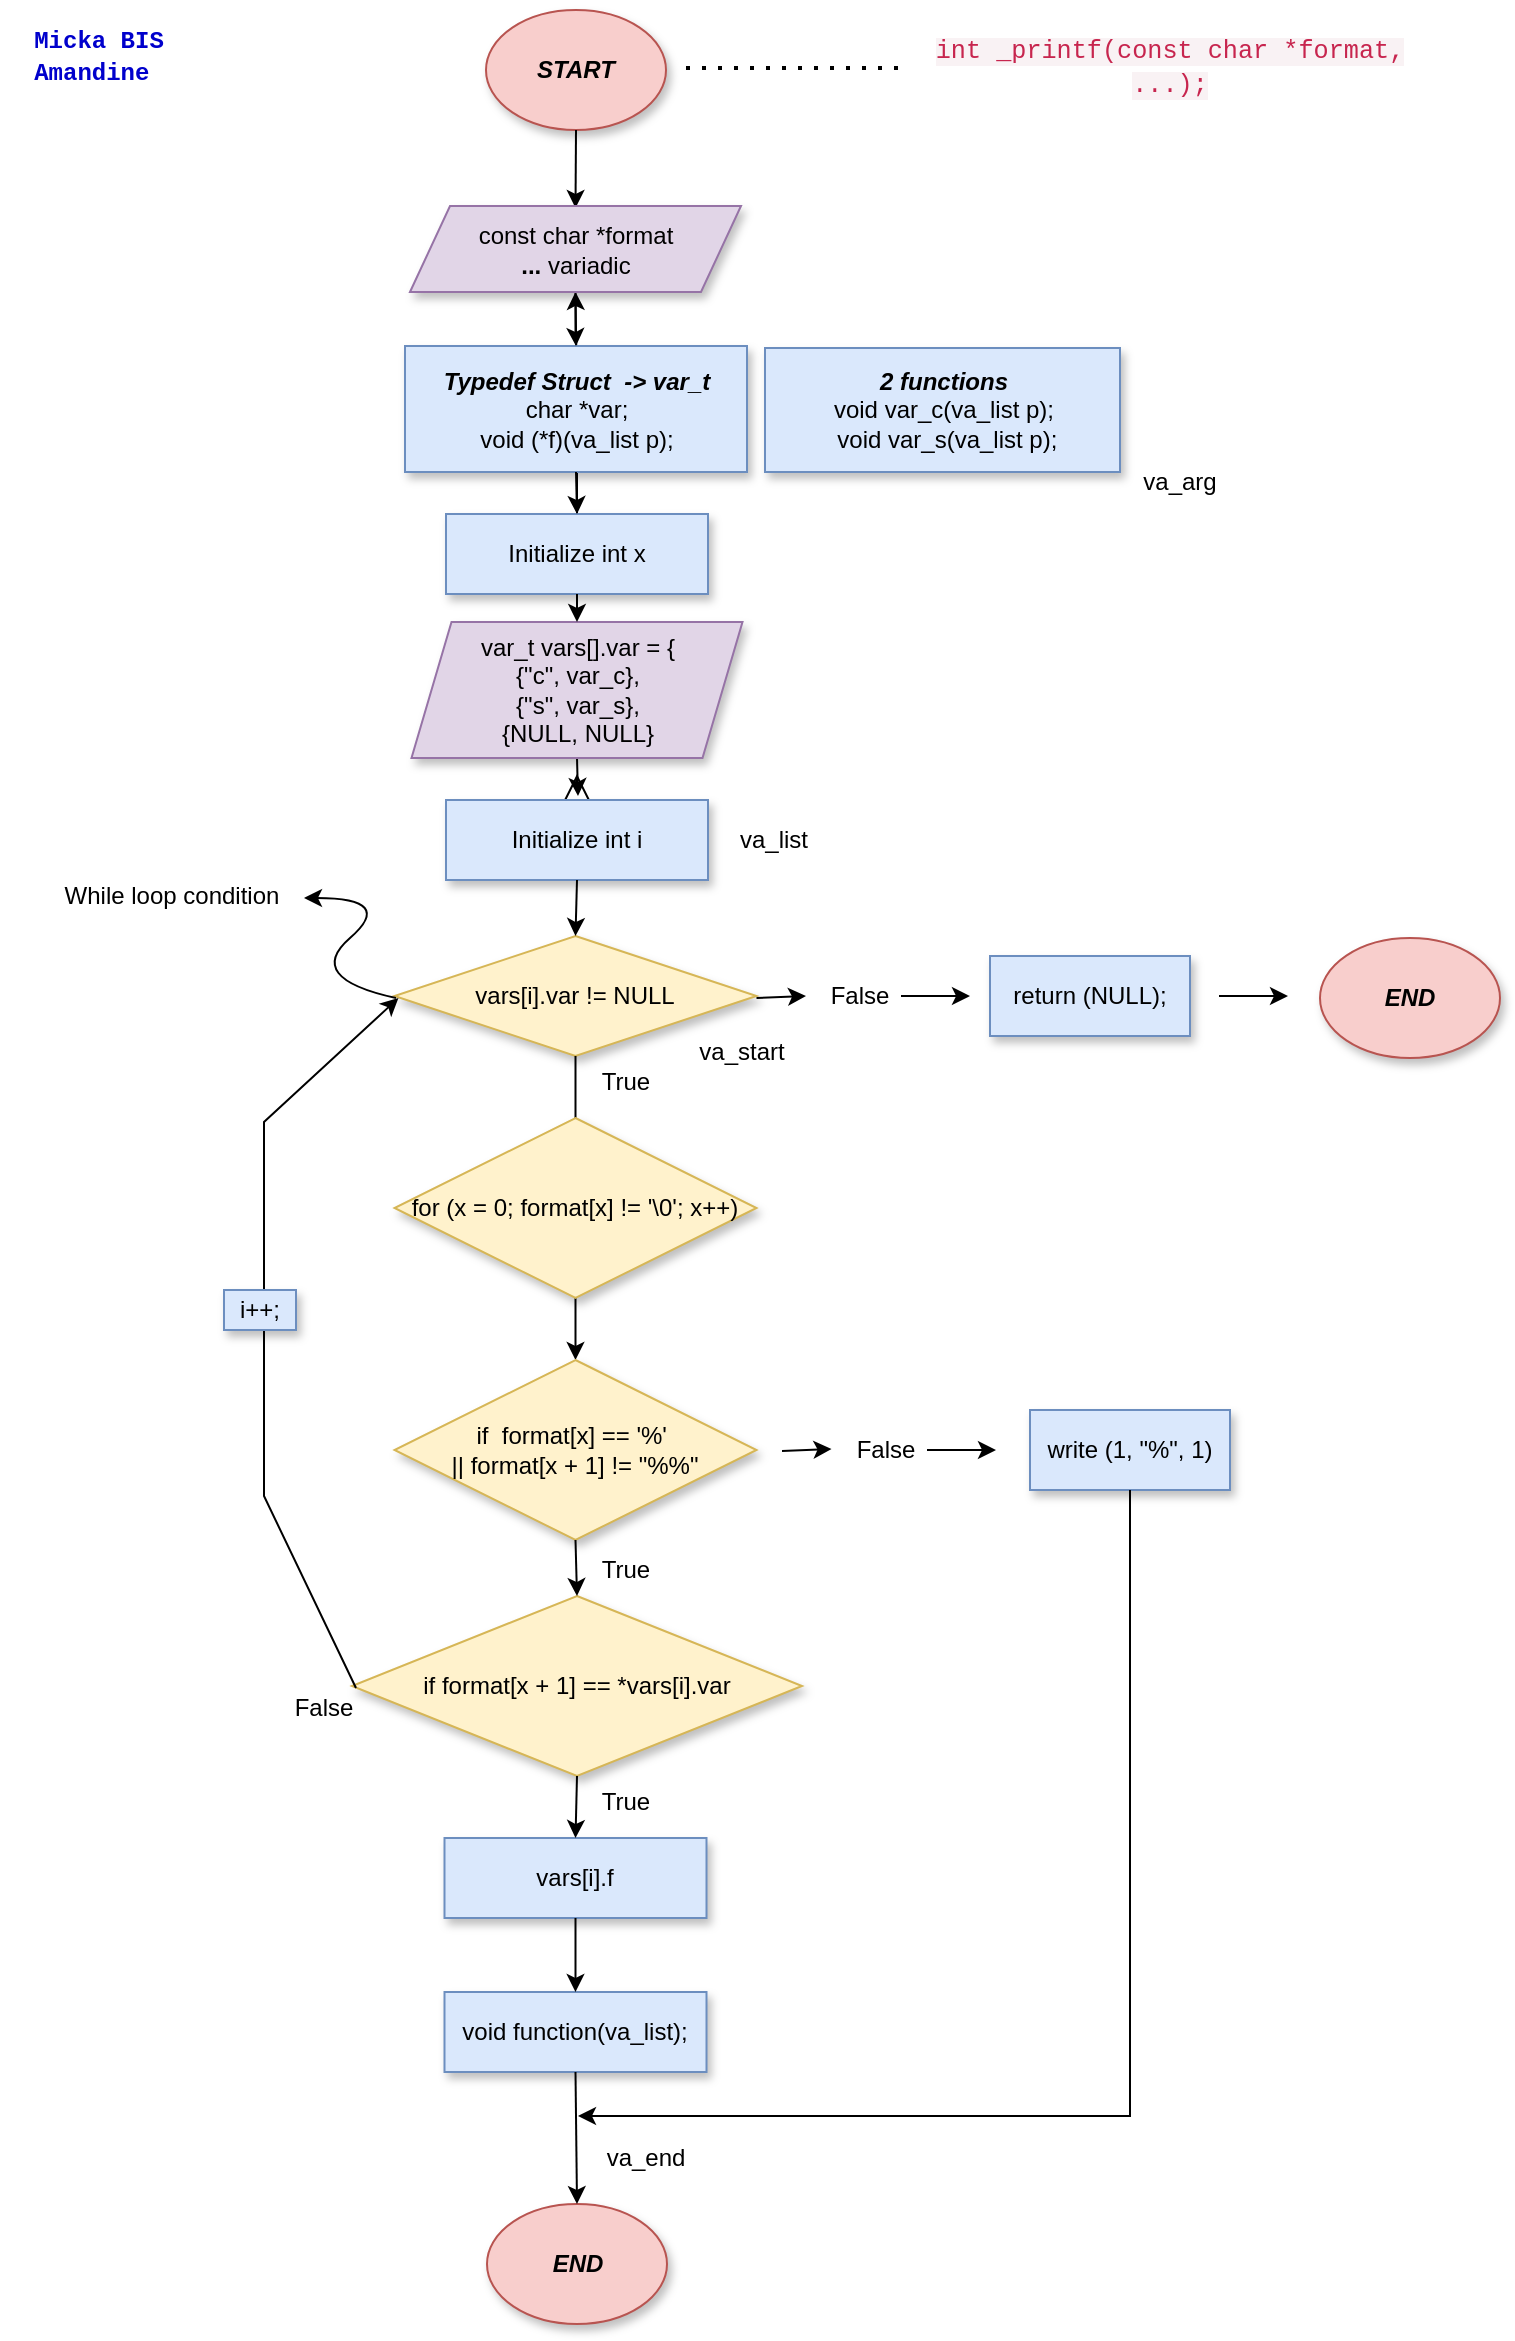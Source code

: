 <mxfile version="20.5.3" type="github">
  <diagram id="WwB0yrFr8-9Pms-kcAjm" name="Page-1">
    <mxGraphModel dx="985" dy="915" grid="1" gridSize="10" guides="1" tooltips="1" connect="1" arrows="1" fold="1" page="1" pageScale="1" pageWidth="827" pageHeight="1169" background="#FFFFFF" math="0" shadow="0">
      <root>
        <mxCell id="0" />
        <mxCell id="1" parent="0" />
        <mxCell id="0lwGLxjgXCkEdpAq0Iga-1" value="&lt;b&gt;&lt;i&gt;START&lt;/i&gt;&lt;/b&gt;" style="ellipse;whiteSpace=wrap;html=1;shadow=1;fillColor=#f8cecc;strokeColor=#b85450;" parent="1" vertex="1">
          <mxGeometry x="270" y="4" width="90" height="60" as="geometry" />
        </mxCell>
        <mxCell id="0lwGLxjgXCkEdpAq0Iga-3" value="&lt;b&gt;&lt;i&gt;2 functions&lt;br&gt;&lt;/i&gt;&lt;/b&gt;&lt;div&gt;void var_c(va_list p);&lt;/div&gt;&lt;div&gt;&amp;nbsp;void var_s(va_list p);&lt;/div&gt;" style="rounded=0;whiteSpace=wrap;html=1;shadow=1;fillColor=#dae8fc;strokeColor=#6c8ebf;" parent="1" vertex="1">
          <mxGeometry x="409.5" y="173" width="177.5" height="62" as="geometry" />
        </mxCell>
        <mxCell id="V_6u6V82JO12Ez0jBgW_-1" value="" style="edgeStyle=none;curved=1;rounded=0;orthogonalLoop=1;jettySize=auto;html=1;fontSize=12;endArrow=open;startSize=14;endSize=14;sourcePerimeterSpacing=8;targetPerimeterSpacing=8;" edge="1" parent="1" source="0lwGLxjgXCkEdpAq0Iga-11" target="0lwGLxjgXCkEdpAq0Iga-96">
          <mxGeometry relative="1" as="geometry" />
        </mxCell>
        <mxCell id="0lwGLxjgXCkEdpAq0Iga-11" value="Initialize int i" style="rounded=0;whiteSpace=wrap;html=1;shadow=1;strokeWidth=1;fillColor=#dae8fc;strokeColor=#6c8ebf;" parent="1" vertex="1">
          <mxGeometry x="250" y="399" width="131" height="40" as="geometry" />
        </mxCell>
        <mxCell id="0lwGLxjgXCkEdpAq0Iga-12" value="vars[i].var != NULL" style="rhombus;whiteSpace=wrap;html=1;shadow=1;strokeWidth=1;fillColor=#fff2cc;strokeColor=#d6b656;" parent="1" vertex="1">
          <mxGeometry x="224.25" y="467" width="181" height="60" as="geometry" />
        </mxCell>
        <mxCell id="0lwGLxjgXCkEdpAq0Iga-13" value="" style="curved=1;endArrow=classic;html=1;rounded=0;" parent="1" edge="1">
          <mxGeometry width="50" height="50" relative="1" as="geometry">
            <mxPoint x="225" y="498" as="sourcePoint" />
            <mxPoint x="179" y="448" as="targetPoint" />
            <Array as="points">
              <mxPoint x="179" y="488" />
              <mxPoint x="225" y="448" />
            </Array>
          </mxGeometry>
        </mxCell>
        <mxCell id="0lwGLxjgXCkEdpAq0Iga-14" value="While loop condition" style="text;html=1;strokeColor=none;fillColor=none;align=center;verticalAlign=middle;whiteSpace=wrap;rounded=0;shadow=0;strokeWidth=1;" parent="1" vertex="1">
          <mxGeometry x="53" y="432" width="120" height="30" as="geometry" />
        </mxCell>
        <mxCell id="0lwGLxjgXCkEdpAq0Iga-15" value="" style="endArrow=classic;html=1;rounded=0;exitX=1;exitY=0.5;exitDx=0;exitDy=0;" parent="1" edge="1">
          <mxGeometry width="50" height="50" relative="1" as="geometry">
            <mxPoint x="405.25" y="498" as="sourcePoint" />
            <mxPoint x="430" y="497" as="targetPoint" />
          </mxGeometry>
        </mxCell>
        <mxCell id="0lwGLxjgXCkEdpAq0Iga-16" value="False" style="text;html=1;strokeColor=none;fillColor=none;align=center;verticalAlign=middle;whiteSpace=wrap;rounded=0;shadow=0;strokeWidth=1;" parent="1" vertex="1">
          <mxGeometry x="437" y="482" width="40" height="30" as="geometry" />
        </mxCell>
        <mxCell id="0lwGLxjgXCkEdpAq0Iga-18" value="" style="endArrow=classic;html=1;rounded=0;exitX=1;exitY=0.5;exitDx=0;exitDy=0;" parent="1" edge="1">
          <mxGeometry width="50" height="50" relative="1" as="geometry">
            <mxPoint x="477.5" y="497" as="sourcePoint" />
            <mxPoint x="512" y="497" as="targetPoint" />
          </mxGeometry>
        </mxCell>
        <mxCell id="0lwGLxjgXCkEdpAq0Iga-19" value="return (NULL);" style="rounded=0;whiteSpace=wrap;html=1;shadow=1;strokeWidth=1;fillColor=#dae8fc;strokeColor=#6c8ebf;" parent="1" vertex="1">
          <mxGeometry x="522" y="477" width="100" height="40" as="geometry" />
        </mxCell>
        <mxCell id="0lwGLxjgXCkEdpAq0Iga-21" value="" style="endArrow=classic;html=1;rounded=0;exitX=1;exitY=0.5;exitDx=0;exitDy=0;" parent="1" edge="1">
          <mxGeometry width="50" height="50" relative="1" as="geometry">
            <mxPoint x="636.5" y="497" as="sourcePoint" />
            <mxPoint x="671" y="497" as="targetPoint" />
          </mxGeometry>
        </mxCell>
        <mxCell id="0lwGLxjgXCkEdpAq0Iga-22" value="&lt;b&gt;&lt;i&gt;END&lt;/i&gt;&lt;/b&gt;" style="ellipse;whiteSpace=wrap;html=1;shadow=1;fillColor=#f8cecc;strokeColor=#b85450;" parent="1" vertex="1">
          <mxGeometry x="687" y="468" width="90" height="60" as="geometry" />
        </mxCell>
        <mxCell id="0lwGLxjgXCkEdpAq0Iga-26" value="" style="endArrow=classic;html=1;rounded=0;exitX=0.5;exitY=1;exitDx=0;exitDy=0;entryX=0.5;entryY=0;entryDx=0;entryDy=0;" parent="1" source="0lwGLxjgXCkEdpAq0Iga-1" edge="1">
          <mxGeometry width="50" height="50" relative="1" as="geometry">
            <mxPoint x="357" y="243" as="sourcePoint" />
            <mxPoint x="314.75" y="103" as="targetPoint" />
          </mxGeometry>
        </mxCell>
        <mxCell id="0lwGLxjgXCkEdpAq0Iga-30" value="if format[x + 1] == *vars[i].var" style="rhombus;whiteSpace=wrap;html=1;shadow=1;strokeWidth=1;fillColor=#fff2cc;strokeColor=#d6b656;" parent="1" vertex="1">
          <mxGeometry x="203" y="797" width="225" height="90" as="geometry" />
        </mxCell>
        <mxCell id="0lwGLxjgXCkEdpAq0Iga-31" value="" style="endArrow=classic;html=1;rounded=0;exitX=0.5;exitY=1;exitDx=0;exitDy=0;entryX=0.5;entryY=0;entryDx=0;entryDy=0;" parent="1" source="0lwGLxjgXCkEdpAq0Iga-12" target="0lwGLxjgXCkEdpAq0Iga-51" edge="1">
          <mxGeometry width="50" height="50" relative="1" as="geometry">
            <mxPoint x="314.75" y="681" as="sourcePoint" />
            <mxPoint x="367" y="672" as="targetPoint" />
          </mxGeometry>
        </mxCell>
        <mxCell id="0lwGLxjgXCkEdpAq0Iga-32" value="" style="endArrow=classic;html=1;rounded=0;exitX=0;exitY=0.5;exitDx=0;exitDy=0;entryX=0;entryY=0.5;entryDx=0;entryDy=0;" parent="1" edge="1">
          <mxGeometry width="50" height="50" relative="1" as="geometry">
            <mxPoint x="205" y="843" as="sourcePoint" />
            <mxPoint x="226.25" y="498" as="targetPoint" />
            <Array as="points">
              <mxPoint x="159" y="747" />
              <mxPoint x="159" y="560" />
            </Array>
          </mxGeometry>
        </mxCell>
        <mxCell id="0lwGLxjgXCkEdpAq0Iga-33" value="True" style="text;html=1;strokeColor=none;fillColor=none;align=center;verticalAlign=middle;whiteSpace=wrap;rounded=0;shadow=0;strokeWidth=1;" parent="1" vertex="1">
          <mxGeometry x="320" y="769" width="40" height="30" as="geometry" />
        </mxCell>
        <mxCell id="0lwGLxjgXCkEdpAq0Iga-34" value="False" style="text;html=1;strokeColor=none;fillColor=none;align=center;verticalAlign=middle;whiteSpace=wrap;rounded=0;shadow=0;strokeWidth=1;" parent="1" vertex="1">
          <mxGeometry x="169" y="838" width="40" height="30" as="geometry" />
        </mxCell>
        <mxCell id="0lwGLxjgXCkEdpAq0Iga-35" value="i++;" style="rounded=0;whiteSpace=wrap;html=1;shadow=1;strokeWidth=1;fillColor=#dae8fc;strokeColor=#6c8ebf;" parent="1" vertex="1">
          <mxGeometry x="139" y="644" width="36" height="20" as="geometry" />
        </mxCell>
        <mxCell id="0lwGLxjgXCkEdpAq0Iga-38" value="True" style="text;html=1;strokeColor=none;fillColor=none;align=center;verticalAlign=middle;whiteSpace=wrap;rounded=0;shadow=0;strokeWidth=1;" parent="1" vertex="1">
          <mxGeometry x="320" y="885" width="40" height="30" as="geometry" />
        </mxCell>
        <mxCell id="0lwGLxjgXCkEdpAq0Iga-40" value="vars[i].f" style="rounded=0;whiteSpace=wrap;html=1;shadow=1;strokeWidth=1;fillColor=#dae8fc;strokeColor=#6c8ebf;" parent="1" vertex="1">
          <mxGeometry x="249.25" y="918" width="131" height="40" as="geometry" />
        </mxCell>
        <mxCell id="0lwGLxjgXCkEdpAq0Iga-41" value="void function(va_list);" style="rounded=0;whiteSpace=wrap;html=1;shadow=1;strokeWidth=1;fillColor=#dae8fc;strokeColor=#6c8ebf;" parent="1" vertex="1">
          <mxGeometry x="249.25" y="995" width="131" height="40" as="geometry" />
        </mxCell>
        <mxCell id="0lwGLxjgXCkEdpAq0Iga-42" value="" style="endArrow=classic;html=1;rounded=0;exitX=0.5;exitY=1;exitDx=0;exitDy=0;entryX=0.5;entryY=0;entryDx=0;entryDy=0;" parent="1" source="0lwGLxjgXCkEdpAq0Iga-30" target="0lwGLxjgXCkEdpAq0Iga-40" edge="1">
          <mxGeometry width="50" height="50" relative="1" as="geometry">
            <mxPoint x="315.5" y="898" as="sourcePoint" />
            <mxPoint x="407" y="839" as="targetPoint" />
          </mxGeometry>
        </mxCell>
        <mxCell id="0lwGLxjgXCkEdpAq0Iga-43" value="" style="endArrow=classic;html=1;rounded=0;exitX=0.5;exitY=1;exitDx=0;exitDy=0;entryX=0.5;entryY=0;entryDx=0;entryDy=0;" parent="1" source="0lwGLxjgXCkEdpAq0Iga-40" target="0lwGLxjgXCkEdpAq0Iga-41" edge="1">
          <mxGeometry width="50" height="50" relative="1" as="geometry">
            <mxPoint x="315.5" y="973" as="sourcePoint" />
            <mxPoint x="387" y="979" as="targetPoint" />
          </mxGeometry>
        </mxCell>
        <mxCell id="0lwGLxjgXCkEdpAq0Iga-44" value="&lt;b&gt;&lt;i&gt;END&lt;/i&gt;&lt;/b&gt;" style="ellipse;whiteSpace=wrap;html=1;shadow=1;fillColor=#f8cecc;strokeColor=#b85450;" parent="1" vertex="1">
          <mxGeometry x="270.5" y="1101" width="90" height="60" as="geometry" />
        </mxCell>
        <mxCell id="0lwGLxjgXCkEdpAq0Iga-45" value="" style="endArrow=classic;html=1;rounded=0;exitX=0.5;exitY=1;exitDx=0;exitDy=0;entryX=0.5;entryY=0;entryDx=0;entryDy=0;" parent="1" source="0lwGLxjgXCkEdpAq0Iga-41" target="0lwGLxjgXCkEdpAq0Iga-44" edge="1">
          <mxGeometry width="50" height="50" relative="1" as="geometry">
            <mxPoint x="324.75" y="968" as="sourcePoint" />
            <mxPoint x="324.75" y="1005" as="targetPoint" />
          </mxGeometry>
        </mxCell>
        <mxCell id="0lwGLxjgXCkEdpAq0Iga-51" value="if&amp;nbsp; format[x] == &#39;%&#39;&amp;nbsp;&lt;br&gt;|| format[x + 1]&amp;nbsp;!= &quot;%%&quot;" style="rhombus;whiteSpace=wrap;html=1;shadow=1;strokeWidth=1;fillColor=#fff2cc;strokeColor=#d6b656;" parent="1" vertex="1">
          <mxGeometry x="224.25" y="679" width="181" height="90" as="geometry" />
        </mxCell>
        <mxCell id="0lwGLxjgXCkEdpAq0Iga-52" value="" style="endArrow=classic;html=1;rounded=0;exitX=0.5;exitY=1;exitDx=0;exitDy=0;" parent="1" source="0lwGLxjgXCkEdpAq0Iga-96" edge="1">
          <mxGeometry width="50" height="50" relative="1" as="geometry">
            <mxPoint x="510" y="320" as="sourcePoint" />
            <mxPoint x="316" y="397" as="targetPoint" />
          </mxGeometry>
        </mxCell>
        <mxCell id="0lwGLxjgXCkEdpAq0Iga-99" value="" style="edgeStyle=orthogonalEdgeStyle;rounded=0;orthogonalLoop=1;jettySize=auto;html=1;fontFamily=Courier New;fontColor=#0000CC;" parent="1" source="0lwGLxjgXCkEdpAq0Iga-53" target="0lwGLxjgXCkEdpAq0Iga-63" edge="1">
          <mxGeometry relative="1" as="geometry" />
        </mxCell>
        <mxCell id="0lwGLxjgXCkEdpAq0Iga-53" value="Initialize int x" style="rounded=0;whiteSpace=wrap;html=1;shadow=1;strokeWidth=1;fillColor=#dae8fc;strokeColor=#6c8ebf;" parent="1" vertex="1">
          <mxGeometry x="250" y="256" width="131" height="40" as="geometry" />
        </mxCell>
        <mxCell id="0lwGLxjgXCkEdpAq0Iga-60" value="" style="endArrow=none;dashed=1;html=1;dashPattern=1 3;strokeWidth=2;rounded=0;" parent="1" edge="1">
          <mxGeometry width="50" height="50" relative="1" as="geometry">
            <mxPoint x="370" y="33" as="sourcePoint" />
            <mxPoint x="480" y="33" as="targetPoint" />
          </mxGeometry>
        </mxCell>
        <mxCell id="0lwGLxjgXCkEdpAq0Iga-61" value="&lt;span style=&quot;color: rgb(199, 37, 78); font-family: Menlo, Monaco, Consolas, &amp;quot;Courier New&amp;quot;, monospace; font-size: 12.6px; text-align: left; background-color: rgb(249, 242, 244);&quot;&gt;int _printf(const char *format, ...);&lt;/span&gt;" style="text;html=1;strokeColor=none;fillColor=none;align=center;verticalAlign=middle;whiteSpace=wrap;rounded=0;shadow=1;strokeWidth=1;" parent="1" vertex="1">
          <mxGeometry x="477" y="18" width="270" height="30" as="geometry" />
        </mxCell>
        <mxCell id="0lwGLxjgXCkEdpAq0Iga-62" value="&lt;b&gt;&lt;i&gt;Typedef Struct&amp;nbsp; -&amp;gt; var_t&lt;/i&gt;&lt;/b&gt;&lt;br&gt;char *var;&lt;br&gt;void (*f)(va_list p);" style="rounded=0;whiteSpace=wrap;html=1;shadow=1;strokeWidth=1;fillColor=#dae8fc;strokeColor=#6c8ebf;" parent="1" vertex="1">
          <mxGeometry x="229.5" y="172" width="171" height="63" as="geometry" />
        </mxCell>
        <mxCell id="0lwGLxjgXCkEdpAq0Iga-64" value="" style="edgeStyle=orthogonalEdgeStyle;rounded=0;orthogonalLoop=1;jettySize=auto;html=1;" parent="1" source="0lwGLxjgXCkEdpAq0Iga-63" target="0lwGLxjgXCkEdpAq0Iga-62" edge="1">
          <mxGeometry relative="1" as="geometry" />
        </mxCell>
        <mxCell id="0lwGLxjgXCkEdpAq0Iga-63" value="const char *format&lt;br&gt;&lt;b&gt;... &lt;/b&gt;variadic" style="shape=parallelogram;perimeter=parallelogramPerimeter;whiteSpace=wrap;html=1;fixedSize=1;shadow=1;strokeWidth=1;fillColor=#e1d5e7;strokeColor=#9673a6;" parent="1" vertex="1">
          <mxGeometry x="232" y="102" width="165.5" height="43" as="geometry" />
        </mxCell>
        <mxCell id="0lwGLxjgXCkEdpAq0Iga-67" style="edgeStyle=orthogonalEdgeStyle;rounded=0;orthogonalLoop=1;jettySize=auto;html=1;exitX=0.5;exitY=1;exitDx=0;exitDy=0;" parent="1" source="0lwGLxjgXCkEdpAq0Iga-33" target="0lwGLxjgXCkEdpAq0Iga-33" edge="1">
          <mxGeometry relative="1" as="geometry" />
        </mxCell>
        <mxCell id="0lwGLxjgXCkEdpAq0Iga-68" value="True" style="text;html=1;strokeColor=none;fillColor=none;align=center;verticalAlign=middle;whiteSpace=wrap;rounded=0;shadow=0;strokeWidth=1;" parent="1" vertex="1">
          <mxGeometry x="320" y="525" width="40" height="30" as="geometry" />
        </mxCell>
        <mxCell id="0lwGLxjgXCkEdpAq0Iga-69" value="" style="endArrow=classic;html=1;rounded=0;exitX=1;exitY=0.5;exitDx=0;exitDy=0;" parent="1" edge="1">
          <mxGeometry width="50" height="50" relative="1" as="geometry">
            <mxPoint x="418" y="724.5" as="sourcePoint" />
            <mxPoint x="442.75" y="723.5" as="targetPoint" />
          </mxGeometry>
        </mxCell>
        <mxCell id="0lwGLxjgXCkEdpAq0Iga-70" value="False" style="text;html=1;strokeColor=none;fillColor=none;align=center;verticalAlign=middle;whiteSpace=wrap;rounded=0;shadow=0;strokeWidth=1;" parent="1" vertex="1">
          <mxGeometry x="450" y="709" width="40" height="30" as="geometry" />
        </mxCell>
        <mxCell id="0lwGLxjgXCkEdpAq0Iga-71" value="" style="endArrow=classic;html=1;rounded=0;exitX=1;exitY=0.5;exitDx=0;exitDy=0;" parent="1" edge="1">
          <mxGeometry width="50" height="50" relative="1" as="geometry">
            <mxPoint x="490.5" y="724" as="sourcePoint" />
            <mxPoint x="525" y="724" as="targetPoint" />
          </mxGeometry>
        </mxCell>
        <mxCell id="0lwGLxjgXCkEdpAq0Iga-76" value="" style="endArrow=classic;html=1;rounded=0;entryX=0.5;entryY=0;entryDx=0;entryDy=0;exitX=0.5;exitY=1;exitDx=0;exitDy=0;" parent="1" source="0lwGLxjgXCkEdpAq0Iga-11" target="0lwGLxjgXCkEdpAq0Iga-12" edge="1">
          <mxGeometry width="50" height="50" relative="1" as="geometry">
            <mxPoint x="370" y="497" as="sourcePoint" />
            <mxPoint x="420" y="447" as="targetPoint" />
          </mxGeometry>
        </mxCell>
        <mxCell id="0lwGLxjgXCkEdpAq0Iga-82" value="" style="endArrow=classic;html=1;rounded=0;exitX=0.5;exitY=1;exitDx=0;exitDy=0;entryX=0.5;entryY=0;entryDx=0;entryDy=0;" parent="1" source="0lwGLxjgXCkEdpAq0Iga-62" target="0lwGLxjgXCkEdpAq0Iga-53" edge="1">
          <mxGeometry width="50" height="50" relative="1" as="geometry">
            <mxPoint x="370" y="492" as="sourcePoint" />
            <mxPoint x="315" y="250" as="targetPoint" />
          </mxGeometry>
        </mxCell>
        <mxCell id="0lwGLxjgXCkEdpAq0Iga-83" value="for (x = 0; format[x] != &#39;\0&#39;; x++)" style="rhombus;whiteSpace=wrap;html=1;shadow=1;strokeWidth=1;fillColor=#fff2cc;strokeColor=#d6b656;" parent="1" vertex="1">
          <mxGeometry x="224.25" y="558" width="181" height="90" as="geometry" />
        </mxCell>
        <mxCell id="0lwGLxjgXCkEdpAq0Iga-84" value="" style="endArrow=classic;html=1;rounded=0;exitX=0.5;exitY=1;exitDx=0;exitDy=0;entryX=0.5;entryY=0;entryDx=0;entryDy=0;" parent="1" source="0lwGLxjgXCkEdpAq0Iga-51" target="0lwGLxjgXCkEdpAq0Iga-30" edge="1">
          <mxGeometry width="50" height="50" relative="1" as="geometry">
            <mxPoint x="290" y="657" as="sourcePoint" />
            <mxPoint x="340" y="607" as="targetPoint" />
          </mxGeometry>
        </mxCell>
        <mxCell id="0lwGLxjgXCkEdpAq0Iga-85" value="va_arg" style="text;html=1;strokeColor=none;fillColor=none;align=center;verticalAlign=middle;whiteSpace=wrap;rounded=0;shadow=1;strokeWidth=1;" parent="1" vertex="1">
          <mxGeometry x="587" y="225" width="60" height="30" as="geometry" />
        </mxCell>
        <mxCell id="0lwGLxjgXCkEdpAq0Iga-86" value="va_list" style="text;html=1;strokeColor=none;fillColor=none;align=center;verticalAlign=middle;whiteSpace=wrap;rounded=0;shadow=1;strokeWidth=1;" parent="1" vertex="1">
          <mxGeometry x="384" y="404" width="60" height="30" as="geometry" />
        </mxCell>
        <mxCell id="0lwGLxjgXCkEdpAq0Iga-87" value="va_end" style="text;html=1;strokeColor=none;fillColor=none;align=center;verticalAlign=middle;whiteSpace=wrap;rounded=0;shadow=1;strokeWidth=1;" parent="1" vertex="1">
          <mxGeometry x="320" y="1061" width="60" height="34" as="geometry" />
        </mxCell>
        <mxCell id="0lwGLxjgXCkEdpAq0Iga-88" value="write (1, &quot;%&quot;, 1)" style="rounded=0;whiteSpace=wrap;html=1;shadow=1;strokeWidth=1;fillColor=#dae8fc;strokeColor=#6c8ebf;" parent="1" vertex="1">
          <mxGeometry x="542" y="704" width="100" height="40" as="geometry" />
        </mxCell>
        <mxCell id="0lwGLxjgXCkEdpAq0Iga-89" value="" style="endArrow=classic;html=1;rounded=0;exitX=0.5;exitY=1;exitDx=0;exitDy=0;" parent="1" source="0lwGLxjgXCkEdpAq0Iga-88" edge="1">
          <mxGeometry width="50" height="50" relative="1" as="geometry">
            <mxPoint x="420" y="977" as="sourcePoint" />
            <mxPoint x="316" y="1057" as="targetPoint" />
            <Array as="points">
              <mxPoint x="592" y="1057" />
            </Array>
          </mxGeometry>
        </mxCell>
        <mxCell id="0lwGLxjgXCkEdpAq0Iga-90" value="va_start" style="text;html=1;strokeColor=none;fillColor=none;align=center;verticalAlign=middle;whiteSpace=wrap;rounded=0;shadow=1;strokeWidth=1;" parent="1" vertex="1">
          <mxGeometry x="368" y="510" width="60" height="30" as="geometry" />
        </mxCell>
        <mxCell id="0lwGLxjgXCkEdpAq0Iga-95" value="&lt;div style=&quot;text-align: left;&quot;&gt;&lt;span style=&quot;background-color: initial;&quot;&gt;&lt;b&gt;&lt;font color=&quot;#0000cc&quot; face=&quot;Courier New&quot;&gt;Micka BIS&lt;/font&gt;&lt;/b&gt;&lt;/span&gt;&lt;/div&gt;&lt;div style=&quot;text-align: left;&quot;&gt;&lt;span style=&quot;background-color: initial;&quot;&gt;&lt;b&gt;&lt;font color=&quot;#0000cc&quot; face=&quot;Courier New&quot;&gt;Amandine&lt;/font&gt;&lt;/b&gt;&lt;/span&gt;&lt;/div&gt;" style="text;html=1;strokeColor=none;fillColor=none;align=center;verticalAlign=middle;whiteSpace=wrap;rounded=0;shadow=1;strokeWidth=1;" parent="1" vertex="1">
          <mxGeometry x="31" y="12" width="91" height="30" as="geometry" />
        </mxCell>
        <mxCell id="0lwGLxjgXCkEdpAq0Iga-96" value="var_t vars[].var = {&lt;br&gt;{&quot;c&quot;, var_c},&lt;br&gt;{&quot;s&quot;, var_s},&lt;br&gt;{NULL, NULL}" style="shape=parallelogram;perimeter=parallelogramPerimeter;whiteSpace=wrap;html=1;fixedSize=1;shadow=1;strokeWidth=1;fillColor=#e1d5e7;strokeColor=#9673a6;" parent="1" vertex="1">
          <mxGeometry x="232.75" y="310" width="165.5" height="68" as="geometry" />
        </mxCell>
        <mxCell id="0lwGLxjgXCkEdpAq0Iga-98" value="" style="endArrow=classic;html=1;rounded=0;fontFamily=Courier New;fontColor=#0000CC;exitX=0.5;exitY=1;exitDx=0;exitDy=0;entryX=0.5;entryY=0;entryDx=0;entryDy=0;" parent="1" source="0lwGLxjgXCkEdpAq0Iga-53" target="0lwGLxjgXCkEdpAq0Iga-96" edge="1">
          <mxGeometry width="50" height="50" relative="1" as="geometry">
            <mxPoint x="490" y="360" as="sourcePoint" />
            <mxPoint x="550" y="340" as="targetPoint" />
          </mxGeometry>
        </mxCell>
      </root>
    </mxGraphModel>
  </diagram>
</mxfile>
